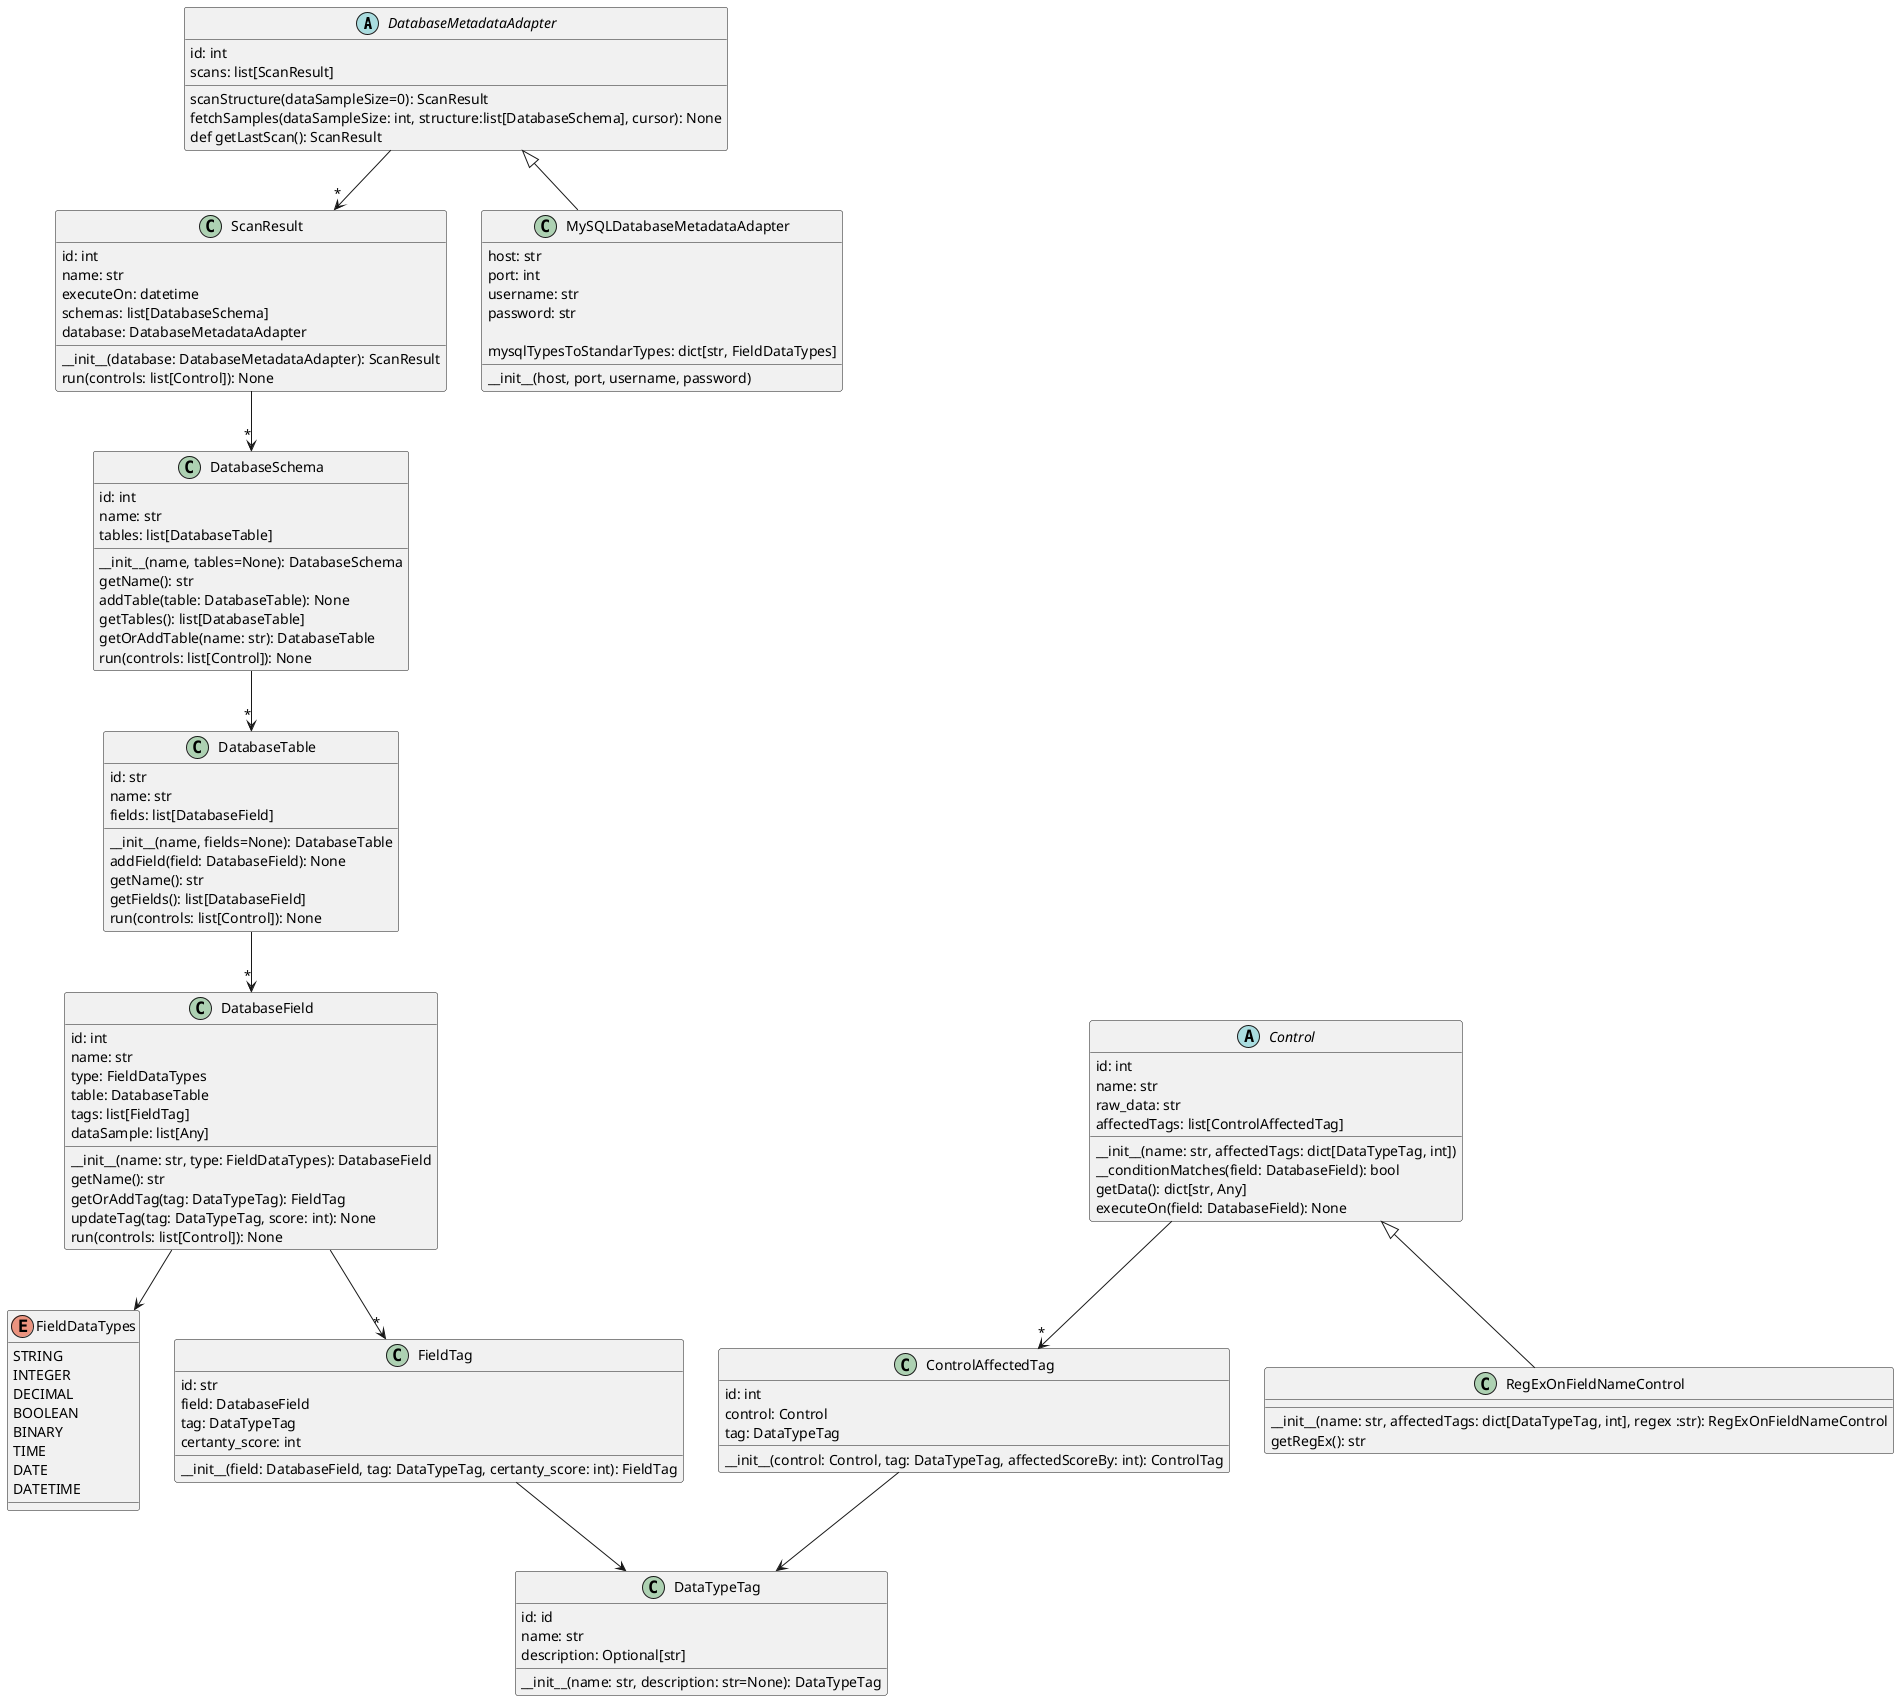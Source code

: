 /@startuml Diagrama de clases UML - Simplificado

abstract class DatabaseMetadataAdapter{
    id: int
    scans: list[ScanResult]

    scanStructure(dataSampleSize=0): ScanResult
    fetchSamples(dataSampleSize: int, structure:list[DatabaseSchema], cursor): None
    def getLastScan(): ScanResult
}
DatabaseMetadataAdapter --> "*" ScanResult

class MySQLDatabaseMetadataAdapter extends DatabaseMetadataAdapter{
    host: str
    port: int
    username: str
    password: str

    mysqlTypesToStandarTypes: dict[str, FieldDataTypes]
    __init__(host, port, username, password)
}

enum FieldDataTypes{
    STRING
    INTEGER
    DECIMAL
    BOOLEAN
    BINARY
    TIME
    DATE
    DATETIME
}

class FieldTag{
    id: str
    field: DatabaseField
    tag: DataTypeTag
    certanty_score: int

    __init__(field: DatabaseField, tag: DataTypeTag, certanty_score: int): FieldTag
}
FieldTag --> DataTypeTag

class DatabaseField{
    id: int
    name: str
    type: FieldDataTypes
    table: DatabaseTable
    tags: list[FieldTag]
    dataSample: list[Any]

    __init__(name: str, type: FieldDataTypes): DatabaseField
    getName(): str
    getOrAddTag(tag: DataTypeTag): FieldTag
    updateTag(tag: DataTypeTag, score: int): None
    run(controls: list[Control]): None
}

DatabaseField --> FieldDataTypes
DatabaseField --> "*" FieldTag

class DatabaseTable{
    id: str
    name: str
    fields: list[DatabaseField]

    __init__(name, fields=None): DatabaseTable
    addField(field: DatabaseField): None
    getName(): str
    getFields(): list[DatabaseField]
    run(controls: list[Control]): None
}
DatabaseTable --> "*" DatabaseField

class DatabaseSchema{
    id: int
    name: str
    tables: list[DatabaseTable]

    __init__(name, tables=None): DatabaseSchema
    getName(): str
    addTable(table: DatabaseTable): None
    getTables(): list[DatabaseTable]
    getOrAddTable(name: str): DatabaseTable
    run(controls: list[Control]): None
}
DatabaseSchema --> "*" DatabaseTable

class ScanResult{
    id: int
    name: str
    executeOn: datetime
    schemas: list[DatabaseSchema]
    database: DatabaseMetadataAdapter

    __init__(database: DatabaseMetadataAdapter): ScanResult
    run(controls: list[Control]): None
}
ScanResult --> "*" DatabaseSchema

class DataTypeTag{
    id: id
    name: str
    description: Optional[str]

    __init__(name: str, description: str=None): DataTypeTag
}


class ControlAffectedTag{
    id: int
    control: Control
    tag: DataTypeTag

    __init__(control: Control, tag: DataTypeTag, affectedScoreBy: int): ControlTag
}
ControlAffectedTag --> DataTypeTag

abstract class Control{
    id: int
    name: str
    raw_data: str
    affectedTags: list[ControlAffectedTag]

    __init__(name: str, affectedTags: dict[DataTypeTag, int])
    __conditionMatches(field: DatabaseField): bool
    getData(): dict[str, Any]
    executeOn(field: DatabaseField): None
}
Control --> "*" ControlAffectedTag

class RegExOnFieldNameControl extends Control{
    __init__(name: str, affectedTags: dict[DataTypeTag, int], regex :str): RegExOnFieldNameControl
    getRegEx(): str
}

/@enduml